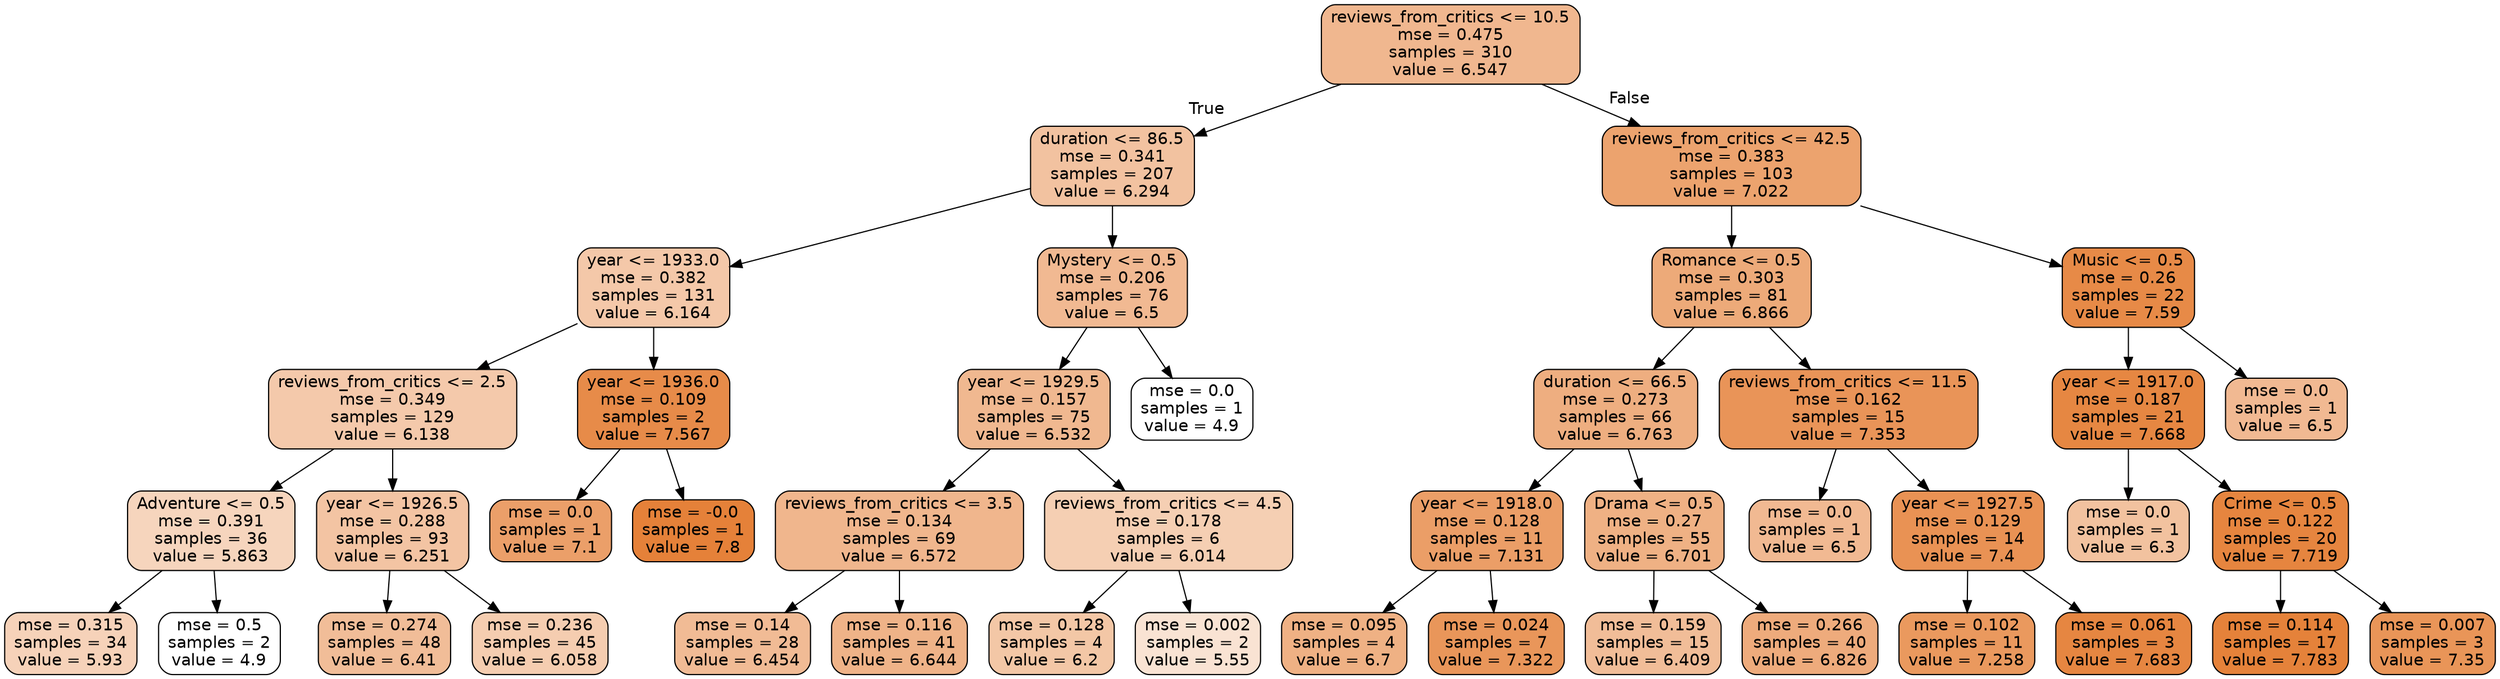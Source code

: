 digraph Tree {
node [shape=box, style="filled, rounded", color="black", fontname=helvetica] ;
edge [fontname=helvetica] ;
0 [label="reviews_from_critics <= 10.5\nmse = 0.475\nsamples = 310\nvalue = 6.547", fillcolor="#f0b78f"] ;
1 [label="duration <= 86.5\nmse = 0.341\nsamples = 207\nvalue = 6.294", fillcolor="#f2c2a0"] ;
0 -> 1 [labeldistance=2.5, labelangle=45, headlabel="True"] ;
2 [label="year <= 1933.0\nmse = 0.382\nsamples = 131\nvalue = 6.164", fillcolor="#f4c8a9"] ;
1 -> 2 ;
3 [label="reviews_from_critics <= 2.5\nmse = 0.349\nsamples = 129\nvalue = 6.138", fillcolor="#f4c9ab"] ;
2 -> 3 ;
4 [label="Adventure <= 0.5\nmse = 0.391\nsamples = 36\nvalue = 5.863", fillcolor="#f6d5bd"] ;
3 -> 4 ;
5 [label="mse = 0.315\nsamples = 34\nvalue = 5.93", fillcolor="#f6d2b9"] ;
4 -> 5 ;
6 [label="mse = 0.5\nsamples = 2\nvalue = 4.9", fillcolor="#ffffff"] ;
4 -> 6 ;
7 [label="year <= 1926.5\nmse = 0.288\nsamples = 93\nvalue = 6.251", fillcolor="#f3c4a3"] ;
3 -> 7 ;
8 [label="mse = 0.274\nsamples = 48\nvalue = 6.41", fillcolor="#f1bd98"] ;
7 -> 8 ;
9 [label="mse = 0.236\nsamples = 45\nvalue = 6.058", fillcolor="#f5cdb0"] ;
7 -> 9 ;
10 [label="year <= 1936.0\nmse = 0.109\nsamples = 2\nvalue = 7.567", fillcolor="#e78b49"] ;
2 -> 10 ;
11 [label="mse = 0.0\nsamples = 1\nvalue = 7.1", fillcolor="#eb9f69"] ;
10 -> 11 ;
12 [label="mse = -0.0\nsamples = 1\nvalue = 7.8", fillcolor="#e58139"] ;
10 -> 12 ;
13 [label="Mystery <= 0.5\nmse = 0.206\nsamples = 76\nvalue = 6.5", fillcolor="#f1b992"] ;
1 -> 13 ;
14 [label="year <= 1929.5\nmse = 0.157\nsamples = 75\nvalue = 6.532", fillcolor="#f0b890"] ;
13 -> 14 ;
15 [label="reviews_from_critics <= 3.5\nmse = 0.134\nsamples = 69\nvalue = 6.572", fillcolor="#f0b68d"] ;
14 -> 15 ;
16 [label="mse = 0.14\nsamples = 28\nvalue = 6.454", fillcolor="#f1bb95"] ;
15 -> 16 ;
17 [label="mse = 0.116\nsamples = 41\nvalue = 6.644", fillcolor="#efb388"] ;
15 -> 17 ;
18 [label="reviews_from_critics <= 4.5\nmse = 0.178\nsamples = 6\nvalue = 6.014", fillcolor="#f5cfb3"] ;
14 -> 18 ;
19 [label="mse = 0.128\nsamples = 4\nvalue = 6.2", fillcolor="#f3c7a6"] ;
18 -> 19 ;
20 [label="mse = 0.002\nsamples = 2\nvalue = 5.55", fillcolor="#f9e3d3"] ;
18 -> 20 ;
21 [label="mse = 0.0\nsamples = 1\nvalue = 4.9", fillcolor="#ffffff"] ;
13 -> 21 ;
22 [label="reviews_from_critics <= 42.5\nmse = 0.383\nsamples = 103\nvalue = 7.022", fillcolor="#eca36e"] ;
0 -> 22 [labeldistance=2.5, labelangle=-45, headlabel="False"] ;
23 [label="Romance <= 0.5\nmse = 0.303\nsamples = 81\nvalue = 6.866", fillcolor="#edaa79"] ;
22 -> 23 ;
24 [label="duration <= 66.5\nmse = 0.273\nsamples = 66\nvalue = 6.763", fillcolor="#eeae80"] ;
23 -> 24 ;
25 [label="year <= 1918.0\nmse = 0.128\nsamples = 11\nvalue = 7.131", fillcolor="#eb9e67"] ;
24 -> 25 ;
26 [label="mse = 0.095\nsamples = 4\nvalue = 6.7", fillcolor="#efb184"] ;
25 -> 26 ;
27 [label="mse = 0.024\nsamples = 7\nvalue = 7.322", fillcolor="#e9965a"] ;
25 -> 27 ;
28 [label="Drama <= 0.5\nmse = 0.27\nsamples = 55\nvalue = 6.701", fillcolor="#efb184"] ;
24 -> 28 ;
29 [label="mse = 0.159\nsamples = 15\nvalue = 6.409", fillcolor="#f1bd98"] ;
28 -> 29 ;
30 [label="mse = 0.266\nsamples = 40\nvalue = 6.826", fillcolor="#eeab7c"] ;
28 -> 30 ;
31 [label="reviews_from_critics <= 11.5\nmse = 0.162\nsamples = 15\nvalue = 7.353", fillcolor="#e99458"] ;
23 -> 31 ;
32 [label="mse = 0.0\nsamples = 1\nvalue = 6.5", fillcolor="#f1b992"] ;
31 -> 32 ;
33 [label="year <= 1927.5\nmse = 0.129\nsamples = 14\nvalue = 7.4", fillcolor="#e99254"] ;
31 -> 33 ;
34 [label="mse = 0.102\nsamples = 11\nvalue = 7.258", fillcolor="#ea995e"] ;
33 -> 34 ;
35 [label="mse = 0.061\nsamples = 3\nvalue = 7.683", fillcolor="#e68641"] ;
33 -> 35 ;
36 [label="Music <= 0.5\nmse = 0.26\nsamples = 22\nvalue = 7.59", fillcolor="#e78a47"] ;
22 -> 36 ;
37 [label="year <= 1917.0\nmse = 0.187\nsamples = 21\nvalue = 7.668", fillcolor="#e68742"] ;
36 -> 37 ;
38 [label="mse = 0.0\nsamples = 1\nvalue = 6.3", fillcolor="#f2c29f"] ;
37 -> 38 ;
39 [label="Crime <= 0.5\nmse = 0.122\nsamples = 20\nvalue = 7.719", fillcolor="#e6853f"] ;
37 -> 39 ;
40 [label="mse = 0.114\nsamples = 17\nvalue = 7.783", fillcolor="#e5823a"] ;
39 -> 40 ;
41 [label="mse = 0.007\nsamples = 3\nvalue = 7.35", fillcolor="#e99558"] ;
39 -> 41 ;
42 [label="mse = 0.0\nsamples = 1\nvalue = 6.5", fillcolor="#f1b992"] ;
36 -> 42 ;
}